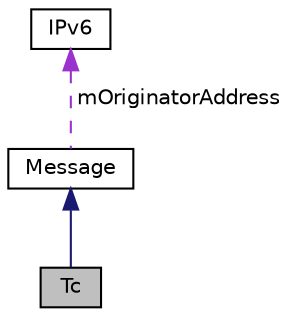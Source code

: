 digraph "Tc"
{
  edge [fontname="Helvetica",fontsize="10",labelfontname="Helvetica",labelfontsize="10"];
  node [fontname="Helvetica",fontsize="10",shape=record];
  Node1 [label="Tc",height=0.2,width=0.4,color="black", fillcolor="grey75", style="filled" fontcolor="black"];
  Node2 -> Node1 [dir="back",color="midnightblue",fontsize="10",style="solid",fontname="Helvetica"];
  Node2 [label="Message",height=0.2,width=0.4,color="black", fillcolor="white", style="filled",URL="$class_message.html",tooltip="Class Message create a message. "];
  Node3 -> Node2 [dir="back",color="darkorchid3",fontsize="10",style="dashed",label=" mOriginatorAddress" ,fontname="Helvetica"];
  Node3 [label="IPv6",height=0.2,width=0.4,color="black", fillcolor="white", style="filled",URL="$class_i_pv6.html",tooltip="Object representing an IPv6. "];
}
